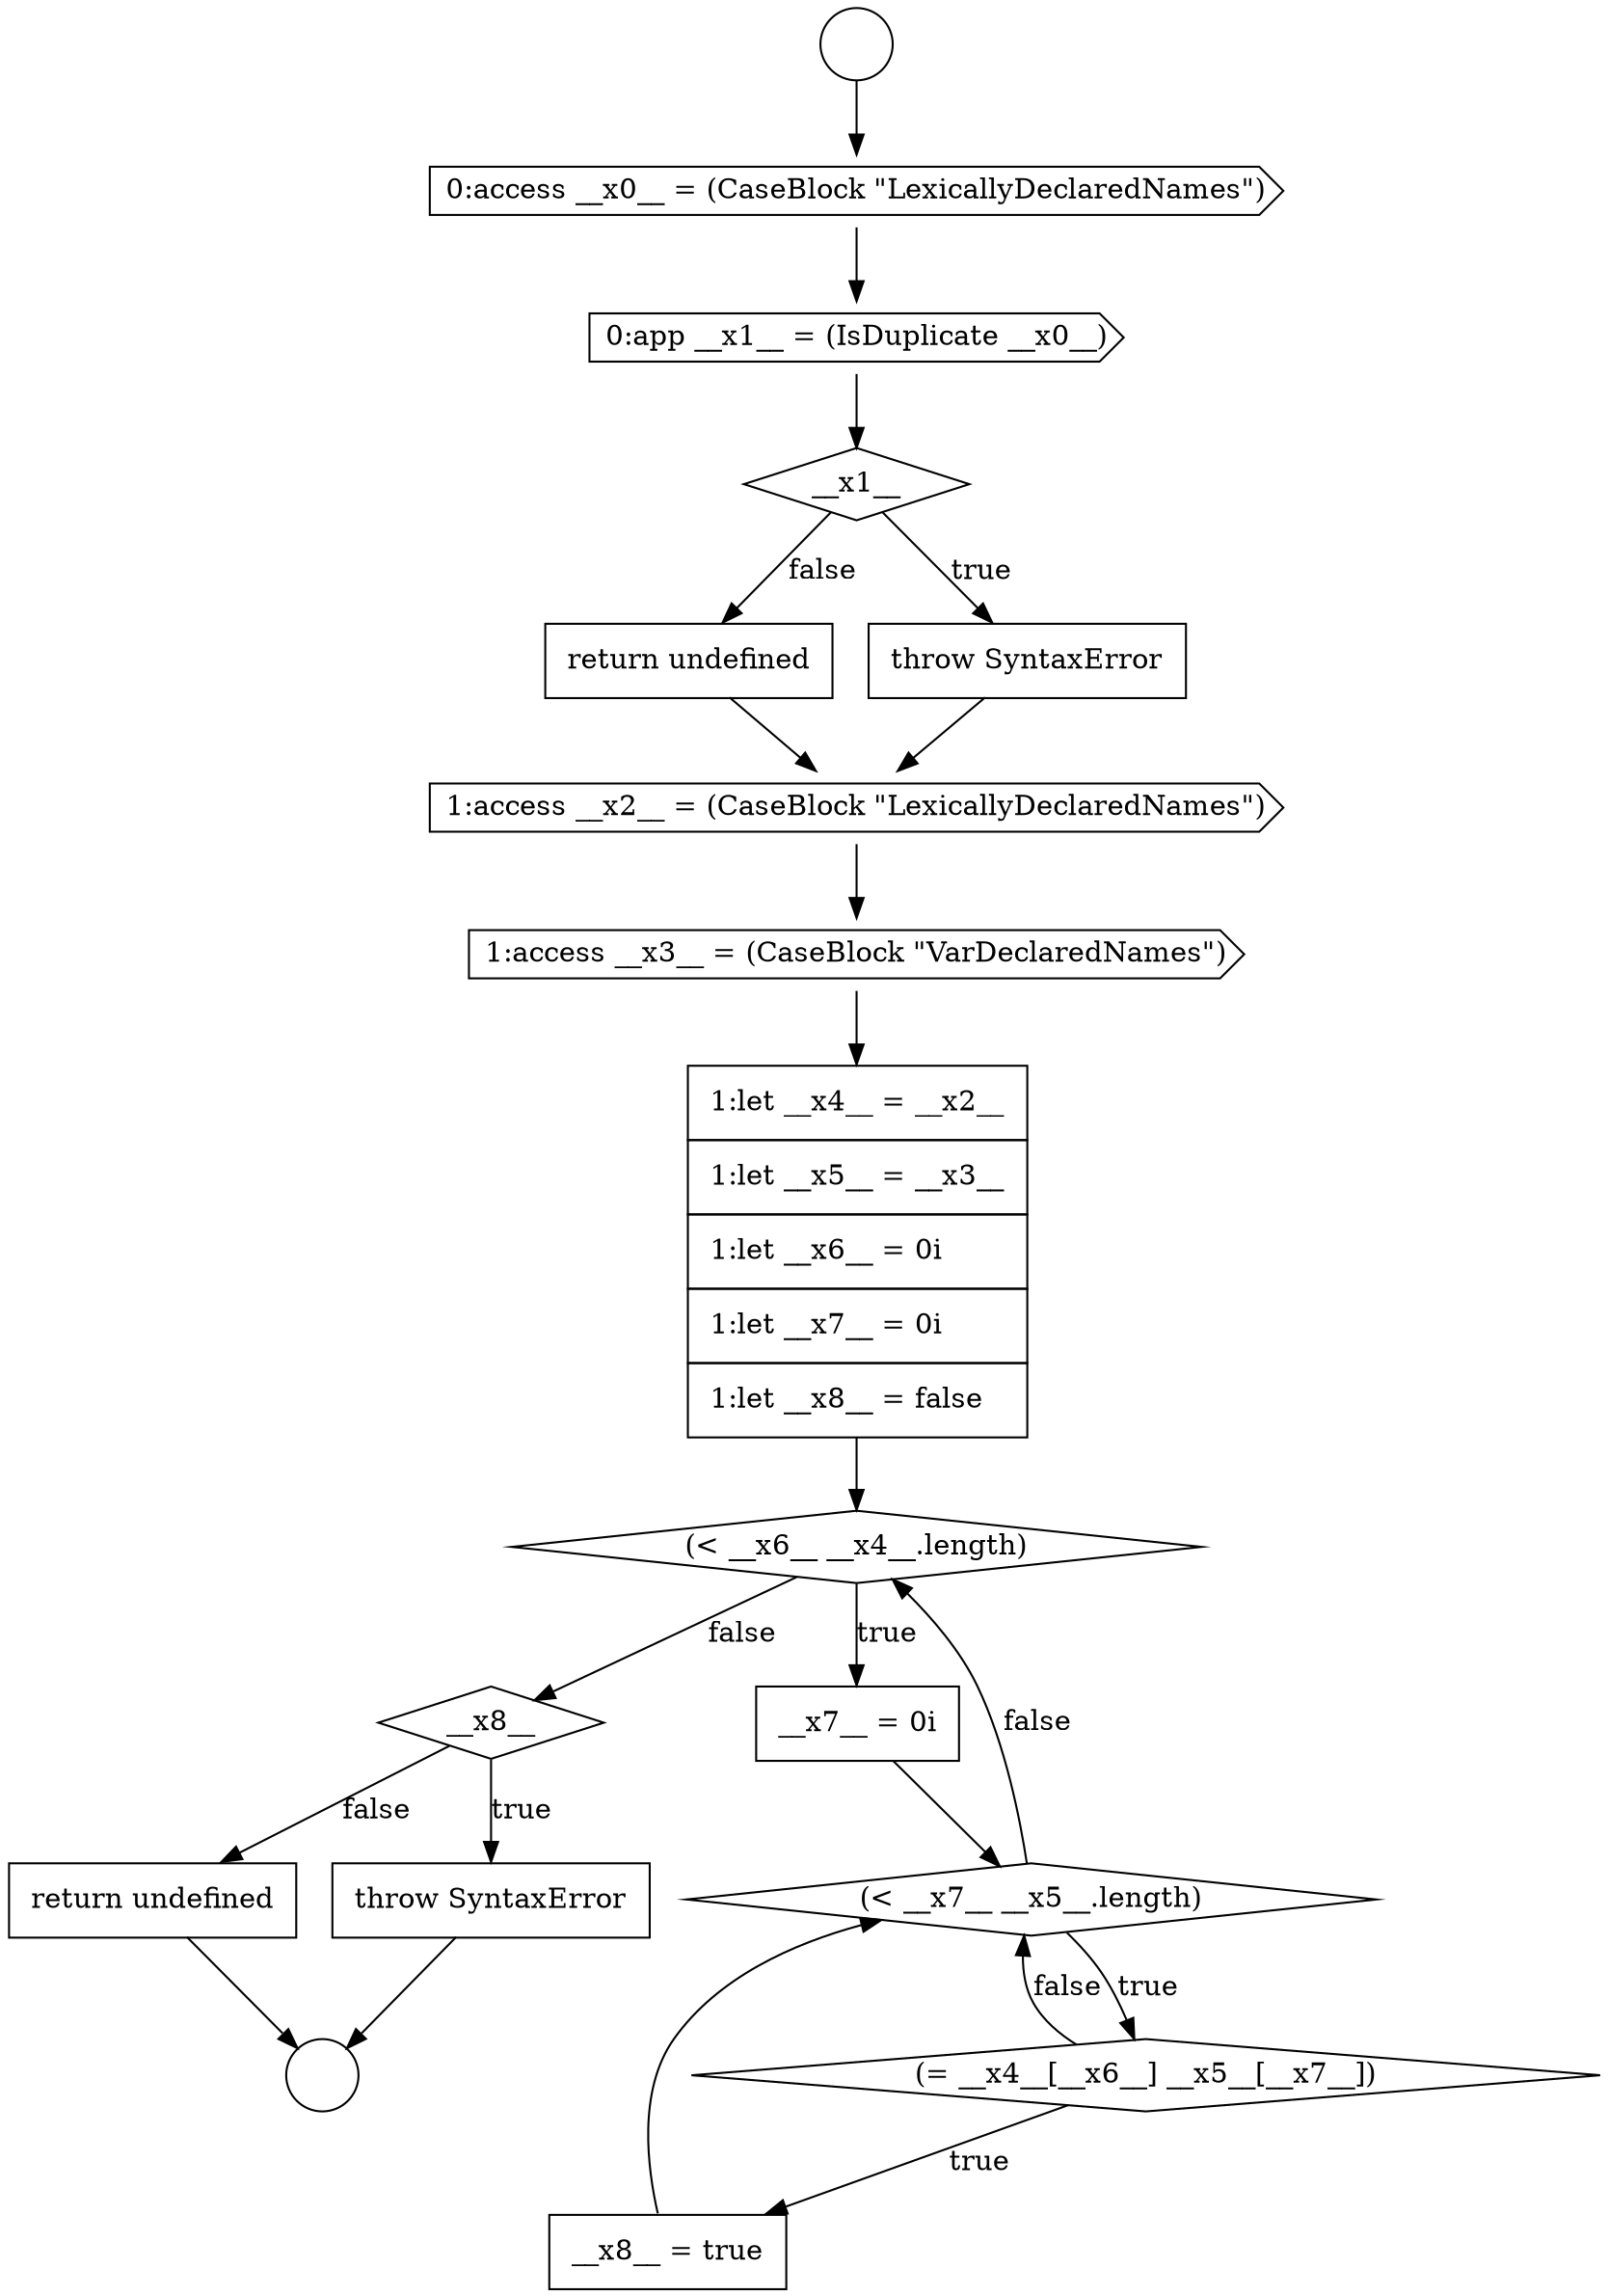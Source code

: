 digraph {
  node19326 [shape=diamond, label=<<font color="black">(&lt; __x6__ __x4__.length)</font>> color="black" fillcolor="white" style=filled]
  node19323 [shape=cds, label=<<font color="black">1:access __x2__ = (CaseBlock &quot;LexicallyDeclaredNames&quot;)</font>> color="black" fillcolor="white" style=filled]
  node19318 [shape=cds, label=<<font color="black">0:access __x0__ = (CaseBlock &quot;LexicallyDeclaredNames&quot;)</font>> color="black" fillcolor="white" style=filled]
  node19327 [shape=none, margin=0, label=<<font color="black">
    <table border="0" cellborder="1" cellspacing="0" cellpadding="10">
      <tr><td align="left">__x7__ = 0i</td></tr>
    </table>
  </font>> color="black" fillcolor="white" style=filled]
  node19322 [shape=none, margin=0, label=<<font color="black">
    <table border="0" cellborder="1" cellspacing="0" cellpadding="10">
      <tr><td align="left">return undefined</td></tr>
    </table>
  </font>> color="black" fillcolor="white" style=filled]
  node19321 [shape=none, margin=0, label=<<font color="black">
    <table border="0" cellborder="1" cellspacing="0" cellpadding="10">
      <tr><td align="left">throw SyntaxError</td></tr>
    </table>
  </font>> color="black" fillcolor="white" style=filled]
  node19316 [shape=circle label=" " color="black" fillcolor="white" style=filled]
  node19320 [shape=diamond, label=<<font color="black">__x1__</font>> color="black" fillcolor="white" style=filled]
  node19325 [shape=none, margin=0, label=<<font color="black">
    <table border="0" cellborder="1" cellspacing="0" cellpadding="10">
      <tr><td align="left">1:let __x4__ = __x2__</td></tr>
      <tr><td align="left">1:let __x5__ = __x3__</td></tr>
      <tr><td align="left">1:let __x6__ = 0i</td></tr>
      <tr><td align="left">1:let __x7__ = 0i</td></tr>
      <tr><td align="left">1:let __x8__ = false</td></tr>
    </table>
  </font>> color="black" fillcolor="white" style=filled]
  node19317 [shape=circle label=" " color="black" fillcolor="white" style=filled]
  node19329 [shape=diamond, label=<<font color="black">(= __x4__[__x6__] __x5__[__x7__])</font>> color="black" fillcolor="white" style=filled]
  node19319 [shape=cds, label=<<font color="black">0:app __x1__ = (IsDuplicate __x0__)</font>> color="black" fillcolor="white" style=filled]
  node19332 [shape=none, margin=0, label=<<font color="black">
    <table border="0" cellborder="1" cellspacing="0" cellpadding="10">
      <tr><td align="left">throw SyntaxError</td></tr>
    </table>
  </font>> color="black" fillcolor="white" style=filled]
  node19333 [shape=none, margin=0, label=<<font color="black">
    <table border="0" cellborder="1" cellspacing="0" cellpadding="10">
      <tr><td align="left">return undefined</td></tr>
    </table>
  </font>> color="black" fillcolor="white" style=filled]
  node19328 [shape=diamond, label=<<font color="black">(&lt; __x7__ __x5__.length)</font>> color="black" fillcolor="white" style=filled]
  node19330 [shape=none, margin=0, label=<<font color="black">
    <table border="0" cellborder="1" cellspacing="0" cellpadding="10">
      <tr><td align="left">__x8__ = true</td></tr>
    </table>
  </font>> color="black" fillcolor="white" style=filled]
  node19324 [shape=cds, label=<<font color="black">1:access __x3__ = (CaseBlock &quot;VarDeclaredNames&quot;)</font>> color="black" fillcolor="white" style=filled]
  node19331 [shape=diamond, label=<<font color="black">__x8__</font>> color="black" fillcolor="white" style=filled]
  node19316 -> node19318 [ color="black"]
  node19327 -> node19328 [ color="black"]
  node19320 -> node19321 [label=<<font color="black">true</font>> color="black"]
  node19320 -> node19322 [label=<<font color="black">false</font>> color="black"]
  node19325 -> node19326 [ color="black"]
  node19333 -> node19317 [ color="black"]
  node19323 -> node19324 [ color="black"]
  node19324 -> node19325 [ color="black"]
  node19321 -> node19323 [ color="black"]
  node19319 -> node19320 [ color="black"]
  node19330 -> node19328 [ color="black"]
  node19318 -> node19319 [ color="black"]
  node19329 -> node19330 [label=<<font color="black">true</font>> color="black"]
  node19329 -> node19328 [label=<<font color="black">false</font>> color="black"]
  node19326 -> node19327 [label=<<font color="black">true</font>> color="black"]
  node19326 -> node19331 [label=<<font color="black">false</font>> color="black"]
  node19332 -> node19317 [ color="black"]
  node19331 -> node19332 [label=<<font color="black">true</font>> color="black"]
  node19331 -> node19333 [label=<<font color="black">false</font>> color="black"]
  node19322 -> node19323 [ color="black"]
  node19328 -> node19329 [label=<<font color="black">true</font>> color="black"]
  node19328 -> node19326 [label=<<font color="black">false</font>> color="black"]
}
